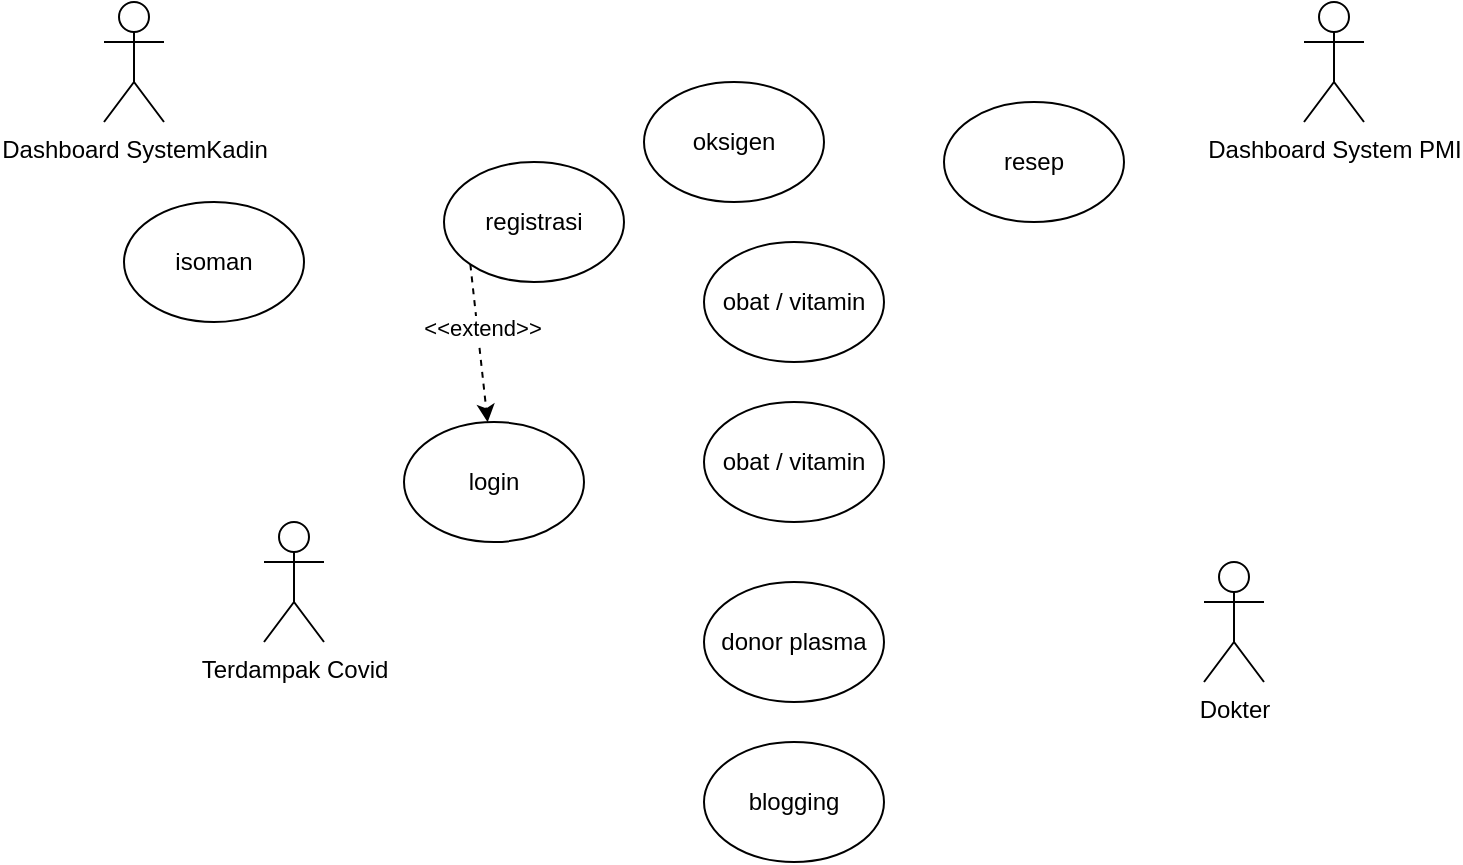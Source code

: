 <mxfile version="14.9.4" type="github" pages="3">
  <diagram id="iJ6jLngrEuT7TyVidgaP" name="Page-1">
    <mxGraphModel dx="813" dy="467" grid="1" gridSize="10" guides="1" tooltips="1" connect="1" arrows="1" fold="1" page="1" pageScale="1" pageWidth="850" pageHeight="1100" math="0" shadow="0">
      <root>
        <mxCell id="0" />
        <mxCell id="1" parent="0" />
        <mxCell id="euWpbPwIzWHLshZb7TOZ-4" value="&lt;div&gt;donor plasma&lt;/div&gt;" style="ellipse;whiteSpace=wrap;html=1;" parent="1" vertex="1">
          <mxGeometry x="400" y="590" width="90" height="60" as="geometry" />
        </mxCell>
        <mxCell id="euWpbPwIzWHLshZb7TOZ-6" value="&lt;div&gt;blogging&lt;/div&gt;" style="ellipse;whiteSpace=wrap;html=1;" parent="1" vertex="1">
          <mxGeometry x="400" y="670" width="90" height="60" as="geometry" />
        </mxCell>
        <mxCell id="euWpbPwIzWHLshZb7TOZ-7" value="Dokter" style="shape=umlActor;verticalLabelPosition=bottom;verticalAlign=top;html=1;outlineConnect=0;" parent="1" vertex="1">
          <mxGeometry x="650" y="580" width="30" height="60" as="geometry" />
        </mxCell>
        <mxCell id="euWpbPwIzWHLshZb7TOZ-9" value="login" style="ellipse;whiteSpace=wrap;html=1;" parent="1" vertex="1">
          <mxGeometry x="250" y="510" width="90" height="60" as="geometry" />
        </mxCell>
        <mxCell id="euWpbPwIzWHLshZb7TOZ-21" value="isoman" style="ellipse;whiteSpace=wrap;html=1;" parent="1" vertex="1">
          <mxGeometry x="110" y="400" width="90" height="60" as="geometry" />
        </mxCell>
        <mxCell id="euWpbPwIzWHLshZb7TOZ-24" value="&lt;div&gt;resep&lt;/div&gt;" style="ellipse;whiteSpace=wrap;html=1;" parent="1" vertex="1">
          <mxGeometry x="520" y="350" width="90" height="60" as="geometry" />
        </mxCell>
        <mxCell id="euWpbPwIzWHLshZb7TOZ-42" value="&lt;div&gt;&amp;lt;&amp;lt;extend&amp;gt;&amp;gt;&lt;/div&gt;" style="edgeStyle=none;rounded=0;orthogonalLoop=1;jettySize=auto;html=1;exitX=0;exitY=1;exitDx=0;exitDy=0;dashed=1;endArrow=classic;endFill=1;" parent="1" source="euWpbPwIzWHLshZb7TOZ-31" target="euWpbPwIzWHLshZb7TOZ-9" edge="1">
          <mxGeometry x="-0.181" y="2" relative="1" as="geometry">
            <mxPoint as="offset" />
          </mxGeometry>
        </mxCell>
        <mxCell id="euWpbPwIzWHLshZb7TOZ-31" value="registrasi" style="ellipse;whiteSpace=wrap;html=1;" parent="1" vertex="1">
          <mxGeometry x="270" y="380" width="90" height="60" as="geometry" />
        </mxCell>
        <mxCell id="euWpbPwIzWHLshZb7TOZ-44" value="Terdampak Covid" style="shape=umlActor;verticalLabelPosition=bottom;verticalAlign=top;html=1;outlineConnect=0;" parent="1" vertex="1">
          <mxGeometry x="180" y="560" width="30" height="60" as="geometry" />
        </mxCell>
        <mxCell id="euWpbPwIzWHLshZb7TOZ-45" value="oksigen" style="ellipse;whiteSpace=wrap;html=1;" parent="1" vertex="1">
          <mxGeometry x="370" y="340" width="90" height="60" as="geometry" />
        </mxCell>
        <mxCell id="euWpbPwIzWHLshZb7TOZ-46" value="obat / vitamin" style="ellipse;whiteSpace=wrap;html=1;" parent="1" vertex="1">
          <mxGeometry x="400" y="420" width="90" height="60" as="geometry" />
        </mxCell>
        <mxCell id="euWpbPwIzWHLshZb7TOZ-47" value="obat / vitamin" style="ellipse;whiteSpace=wrap;html=1;" parent="1" vertex="1">
          <mxGeometry x="400" y="500" width="90" height="60" as="geometry" />
        </mxCell>
        <mxCell id="QXPTFTR0zTqJFNB4aEZn-5" value="Dashboard SystemKadin" style="shape=umlActor;verticalLabelPosition=bottom;verticalAlign=top;html=1;outlineConnect=0;" vertex="1" parent="1">
          <mxGeometry x="100" y="300" width="30" height="60" as="geometry" />
        </mxCell>
        <mxCell id="QXPTFTR0zTqJFNB4aEZn-6" value="Dashboard System PMI" style="shape=umlActor;verticalLabelPosition=bottom;verticalAlign=top;html=1;outlineConnect=0;" vertex="1" parent="1">
          <mxGeometry x="700" y="300" width="30" height="60" as="geometry" />
        </mxCell>
      </root>
    </mxGraphModel>
  </diagram>
  <diagram id="1ofl6u1_IwS0ElSdwM5o" name="Milestone">
    <mxGraphModel dx="1422" dy="818" grid="1" gridSize="10" guides="1" tooltips="1" connect="1" arrows="1" fold="1" page="1" pageScale="1" pageWidth="850" pageHeight="1100" math="0" shadow="0">
      <root>
        <mxCell id="hjYKCw0qNMvTAOceUA1_-0" />
        <mxCell id="hjYKCw0qNMvTAOceUA1_-1" parent="hjYKCw0qNMvTAOceUA1_-0" />
        <mxCell id="qVU9MpajtQrq7nqdo5in-29" value="" style="rounded=0;whiteSpace=wrap;html=1;" vertex="1" parent="hjYKCw0qNMvTAOceUA1_-1">
          <mxGeometry x="99" y="379" width="630" height="330" as="geometry" />
        </mxCell>
        <mxCell id="qVU9MpajtQrq7nqdo5in-22" value="" style="rounded=0;whiteSpace=wrap;html=1;" vertex="1" parent="hjYKCw0qNMvTAOceUA1_-1">
          <mxGeometry x="100" y="70" width="630" height="280" as="geometry" />
        </mxCell>
        <mxCell id="NmHF6i-FlGZux0a9F2iZ-0" style="edgeStyle=orthogonalEdgeStyle;curved=1;rounded=0;orthogonalLoop=1;jettySize=auto;html=1;exitX=0.5;exitY=0.5;exitDx=0;exitDy=0;exitPerimeter=0;" edge="1" parent="hjYKCw0qNMvTAOceUA1_-1" source="NmHF6i-FlGZux0a9F2iZ-1" target="NmHF6i-FlGZux0a9F2iZ-9">
          <mxGeometry relative="1" as="geometry" />
        </mxCell>
        <mxCell id="NmHF6i-FlGZux0a9F2iZ-1" value="&lt;div&gt;Penyintas Covid&lt;/div&gt;&lt;div&gt;&lt;br&gt;&lt;/div&gt;" style="shape=umlActor;verticalLabelPosition=bottom;verticalAlign=top;html=1;outlineConnect=0;" vertex="1" parent="hjYKCw0qNMvTAOceUA1_-1">
          <mxGeometry x="170" y="90" width="30" height="60" as="geometry" />
        </mxCell>
        <mxCell id="NmHF6i-FlGZux0a9F2iZ-2" style="edgeStyle=orthogonalEdgeStyle;curved=1;rounded=0;orthogonalLoop=1;jettySize=auto;html=1;exitX=0.5;exitY=0.5;exitDx=0;exitDy=0;exitPerimeter=0;entryX=0;entryY=0.5;entryDx=0;entryDy=0;" edge="1" parent="hjYKCw0qNMvTAOceUA1_-1" source="NmHF6i-FlGZux0a9F2iZ-4" target="NmHF6i-FlGZux0a9F2iZ-11">
          <mxGeometry relative="1" as="geometry" />
        </mxCell>
        <mxCell id="NmHF6i-FlGZux0a9F2iZ-3" style="edgeStyle=orthogonalEdgeStyle;curved=1;rounded=0;orthogonalLoop=1;jettySize=auto;html=1;exitX=0.5;exitY=0.5;exitDx=0;exitDy=0;exitPerimeter=0;entryX=0;entryY=0.5;entryDx=0;entryDy=0;" edge="1" parent="hjYKCw0qNMvTAOceUA1_-1" source="NmHF6i-FlGZux0a9F2iZ-4" target="NmHF6i-FlGZux0a9F2iZ-12">
          <mxGeometry relative="1" as="geometry" />
        </mxCell>
        <mxCell id="NmHF6i-FlGZux0a9F2iZ-4" value="Visitor" style="shape=umlActor;verticalLabelPosition=bottom;verticalAlign=top;html=1;outlineConnect=0;" vertex="1" parent="hjYKCw0qNMvTAOceUA1_-1">
          <mxGeometry x="170" y="190" width="30" height="60" as="geometry" />
        </mxCell>
        <mxCell id="NmHF6i-FlGZux0a9F2iZ-5" style="edgeStyle=orthogonalEdgeStyle;curved=1;rounded=0;orthogonalLoop=1;jettySize=auto;html=1;exitX=0.5;exitY=0.5;exitDx=0;exitDy=0;exitPerimeter=0;entryX=1;entryY=0.5;entryDx=0;entryDy=0;" edge="1" parent="hjYKCw0qNMvTAOceUA1_-1" source="NmHF6i-FlGZux0a9F2iZ-7" target="NmHF6i-FlGZux0a9F2iZ-12">
          <mxGeometry relative="1" as="geometry" />
        </mxCell>
        <mxCell id="NmHF6i-FlGZux0a9F2iZ-6" style="edgeStyle=orthogonalEdgeStyle;curved=1;rounded=0;orthogonalLoop=1;jettySize=auto;html=1;exitX=0.5;exitY=0.5;exitDx=0;exitDy=0;exitPerimeter=0;" edge="1" parent="hjYKCw0qNMvTAOceUA1_-1" source="NmHF6i-FlGZux0a9F2iZ-7" target="NmHF6i-FlGZux0a9F2iZ-11">
          <mxGeometry relative="1" as="geometry" />
        </mxCell>
        <mxCell id="qVU9MpajtQrq7nqdo5in-2" style="edgeStyle=orthogonalEdgeStyle;curved=1;rounded=0;orthogonalLoop=1;jettySize=auto;html=1;exitX=0.5;exitY=0.5;exitDx=0;exitDy=0;exitPerimeter=0;entryX=1;entryY=0.5;entryDx=0;entryDy=0;" edge="1" parent="hjYKCw0qNMvTAOceUA1_-1" source="NmHF6i-FlGZux0a9F2iZ-7" target="qVU9MpajtQrq7nqdo5in-1">
          <mxGeometry relative="1" as="geometry" />
        </mxCell>
        <mxCell id="NmHF6i-FlGZux0a9F2iZ-7" value="Operator" style="shape=umlActor;verticalLabelPosition=bottom;verticalAlign=top;html=1;outlineConnect=0;" vertex="1" parent="hjYKCw0qNMvTAOceUA1_-1">
          <mxGeometry x="630" y="190" width="30" height="60" as="geometry" />
        </mxCell>
        <mxCell id="NmHF6i-FlGZux0a9F2iZ-8" style="edgeStyle=orthogonalEdgeStyle;curved=1;rounded=0;orthogonalLoop=1;jettySize=auto;html=1;exitX=0.5;exitY=1;exitDx=0;exitDy=0;" edge="1" parent="hjYKCw0qNMvTAOceUA1_-1" source="NmHF6i-FlGZux0a9F2iZ-9" target="NmHF6i-FlGZux0a9F2iZ-11">
          <mxGeometry relative="1" as="geometry" />
        </mxCell>
        <mxCell id="NmHF6i-FlGZux0a9F2iZ-9" value="Data Diri" style="ellipse;whiteSpace=wrap;html=1;" vertex="1" parent="hjYKCw0qNMvTAOceUA1_-1">
          <mxGeometry x="370" y="90" width="90" height="60" as="geometry" />
        </mxCell>
        <mxCell id="NmHF6i-FlGZux0a9F2iZ-10" style="edgeStyle=orthogonalEdgeStyle;curved=1;rounded=0;orthogonalLoop=1;jettySize=auto;html=1;exitX=0.5;exitY=1;exitDx=0;exitDy=0;" edge="1" parent="hjYKCw0qNMvTAOceUA1_-1" source="NmHF6i-FlGZux0a9F2iZ-11" target="NmHF6i-FlGZux0a9F2iZ-12">
          <mxGeometry relative="1" as="geometry" />
        </mxCell>
        <mxCell id="NmHF6i-FlGZux0a9F2iZ-11" value="List Penyintas" style="ellipse;whiteSpace=wrap;html=1;" vertex="1" parent="hjYKCw0qNMvTAOceUA1_-1">
          <mxGeometry x="370" y="190" width="90" height="60" as="geometry" />
        </mxCell>
        <mxCell id="qVU9MpajtQrq7nqdo5in-32" style="edgeStyle=orthogonalEdgeStyle;curved=1;rounded=0;orthogonalLoop=1;jettySize=auto;html=1;exitX=0.5;exitY=1;exitDx=0;exitDy=0;" edge="1" parent="hjYKCw0qNMvTAOceUA1_-1" source="NmHF6i-FlGZux0a9F2iZ-12" target="qVU9MpajtQrq7nqdo5in-1">
          <mxGeometry relative="1" as="geometry" />
        </mxCell>
        <mxCell id="NmHF6i-FlGZux0a9F2iZ-12" value="Permintaan Donor" style="ellipse;whiteSpace=wrap;html=1;" vertex="1" parent="hjYKCw0qNMvTAOceUA1_-1">
          <mxGeometry x="370" y="280" width="90" height="60" as="geometry" />
        </mxCell>
        <mxCell id="qVU9MpajtQrq7nqdo5in-16" style="edgeStyle=orthogonalEdgeStyle;curved=1;rounded=0;orthogonalLoop=1;jettySize=auto;html=1;exitX=0.5;exitY=0.5;exitDx=0;exitDy=0;exitPerimeter=0;entryX=0;entryY=0.5;entryDx=0;entryDy=0;" edge="1" parent="hjYKCw0qNMvTAOceUA1_-1" source="CQZwykm-fRkHVhptAm5p-0" target="qVU9MpajtQrq7nqdo5in-14">
          <mxGeometry relative="1" as="geometry" />
        </mxCell>
        <mxCell id="CQZwykm-fRkHVhptAm5p-0" value="Kadin" style="shape=umlActor;verticalLabelPosition=bottom;verticalAlign=top;html=1;outlineConnect=0;" vertex="1" parent="hjYKCw0qNMvTAOceUA1_-1">
          <mxGeometry x="180" y="619" width="30" height="60" as="geometry" />
        </mxCell>
        <mxCell id="qVU9MpajtQrq7nqdo5in-17" style="edgeStyle=orthogonalEdgeStyle;curved=1;rounded=0;orthogonalLoop=1;jettySize=auto;html=1;exitX=0.5;exitY=0.5;exitDx=0;exitDy=0;exitPerimeter=0;" edge="1" parent="hjYKCw0qNMvTAOceUA1_-1" source="qVU9MpajtQrq7nqdo5in-0" target="qVU9MpajtQrq7nqdo5in-14">
          <mxGeometry relative="1" as="geometry" />
        </mxCell>
        <mxCell id="qVU9MpajtQrq7nqdo5in-0" value="PMI" style="shape=umlActor;verticalLabelPosition=bottom;verticalAlign=top;html=1;outlineConnect=0;" vertex="1" parent="hjYKCw0qNMvTAOceUA1_-1">
          <mxGeometry x="640" y="619" width="30" height="60" as="geometry" />
        </mxCell>
        <mxCell id="qVU9MpajtQrq7nqdo5in-9" style="edgeStyle=orthogonalEdgeStyle;curved=1;rounded=0;orthogonalLoop=1;jettySize=auto;html=1;exitX=0.5;exitY=1;exitDx=0;exitDy=0;entryX=0.5;entryY=0;entryDx=0;entryDy=0;" edge="1" parent="hjYKCw0qNMvTAOceUA1_-1" source="qVU9MpajtQrq7nqdo5in-1" target="qVU9MpajtQrq7nqdo5in-5">
          <mxGeometry relative="1" as="geometry" />
        </mxCell>
        <mxCell id="qVU9MpajtQrq7nqdo5in-10" style="edgeStyle=orthogonalEdgeStyle;curved=1;rounded=0;orthogonalLoop=1;jettySize=auto;html=1;exitX=0.5;exitY=1;exitDx=0;exitDy=0;entryX=0.5;entryY=0;entryDx=0;entryDy=0;" edge="1" parent="hjYKCw0qNMvTAOceUA1_-1" source="qVU9MpajtQrq7nqdo5in-1" target="qVU9MpajtQrq7nqdo5in-7">
          <mxGeometry relative="1" as="geometry" />
        </mxCell>
        <mxCell id="qVU9MpajtQrq7nqdo5in-11" style="edgeStyle=orthogonalEdgeStyle;curved=1;rounded=0;orthogonalLoop=1;jettySize=auto;html=1;exitX=0.5;exitY=1;exitDx=0;exitDy=0;" edge="1" parent="hjYKCw0qNMvTAOceUA1_-1" source="qVU9MpajtQrq7nqdo5in-1" target="qVU9MpajtQrq7nqdo5in-8">
          <mxGeometry relative="1" as="geometry" />
        </mxCell>
        <mxCell id="qVU9MpajtQrq7nqdo5in-1" value="Log Activity Pendonor" style="ellipse;whiteSpace=wrap;html=1;" vertex="1" parent="hjYKCw0qNMvTAOceUA1_-1">
          <mxGeometry x="370" y="389" width="90" height="60" as="geometry" />
        </mxCell>
        <mxCell id="qVU9MpajtQrq7nqdo5in-12" style="edgeStyle=orthogonalEdgeStyle;curved=1;rounded=0;orthogonalLoop=1;jettySize=auto;html=1;exitX=0.5;exitY=0.5;exitDx=0;exitDy=0;exitPerimeter=0;entryX=1;entryY=0.5;entryDx=0;entryDy=0;" edge="1" parent="hjYKCw0qNMvTAOceUA1_-1" source="qVU9MpajtQrq7nqdo5in-4" target="qVU9MpajtQrq7nqdo5in-1">
          <mxGeometry relative="1" as="geometry" />
        </mxCell>
        <mxCell id="qVU9MpajtQrq7nqdo5in-4" value="Petugas Lapangan PMI" style="shape=umlActor;verticalLabelPosition=bottom;verticalAlign=top;html=1;outlineConnect=0;" vertex="1" parent="hjYKCw0qNMvTAOceUA1_-1">
          <mxGeometry x="630" y="389" width="30" height="60" as="geometry" />
        </mxCell>
        <mxCell id="qVU9MpajtQrq7nqdo5in-18" style="edgeStyle=orthogonalEdgeStyle;curved=1;rounded=0;orthogonalLoop=1;jettySize=auto;html=1;exitX=0.5;exitY=1;exitDx=0;exitDy=0;entryX=0.5;entryY=0;entryDx=0;entryDy=0;" edge="1" parent="hjYKCw0qNMvTAOceUA1_-1" source="qVU9MpajtQrq7nqdo5in-5" target="qVU9MpajtQrq7nqdo5in-14">
          <mxGeometry relative="1" as="geometry" />
        </mxCell>
        <mxCell id="qVU9MpajtQrq7nqdo5in-5" value="Screening Form" style="ellipse;whiteSpace=wrap;html=1;" vertex="1" parent="hjYKCw0qNMvTAOceUA1_-1">
          <mxGeometry x="240" y="499" width="90" height="60" as="geometry" />
        </mxCell>
        <mxCell id="qVU9MpajtQrq7nqdo5in-21" style="edgeStyle=orthogonalEdgeStyle;curved=1;rounded=0;orthogonalLoop=1;jettySize=auto;html=1;exitX=0.5;exitY=1;exitDx=0;exitDy=0;" edge="1" parent="hjYKCw0qNMvTAOceUA1_-1" source="qVU9MpajtQrq7nqdo5in-7">
          <mxGeometry relative="1" as="geometry">
            <mxPoint x="415" y="619" as="targetPoint" />
          </mxGeometry>
        </mxCell>
        <mxCell id="qVU9MpajtQrq7nqdo5in-7" value="Samling Darah" style="ellipse;whiteSpace=wrap;html=1;" vertex="1" parent="hjYKCw0qNMvTAOceUA1_-1">
          <mxGeometry x="370" y="499" width="90" height="60" as="geometry" />
        </mxCell>
        <mxCell id="qVU9MpajtQrq7nqdo5in-20" style="edgeStyle=orthogonalEdgeStyle;curved=1;rounded=0;orthogonalLoop=1;jettySize=auto;html=1;exitX=0.5;exitY=1;exitDx=0;exitDy=0;" edge="1" parent="hjYKCw0qNMvTAOceUA1_-1" source="qVU9MpajtQrq7nqdo5in-8" target="qVU9MpajtQrq7nqdo5in-14">
          <mxGeometry relative="1" as="geometry" />
        </mxCell>
        <mxCell id="qVU9MpajtQrq7nqdo5in-8" value="Donor" style="ellipse;whiteSpace=wrap;html=1;" vertex="1" parent="hjYKCw0qNMvTAOceUA1_-1">
          <mxGeometry x="490" y="499" width="90" height="60" as="geometry" />
        </mxCell>
        <mxCell id="qVU9MpajtQrq7nqdo5in-14" value="Dashboard System" style="ellipse;whiteSpace=wrap;html=1;" vertex="1" parent="hjYKCw0qNMvTAOceUA1_-1">
          <mxGeometry x="370" y="619" width="90" height="60" as="geometry" />
        </mxCell>
        <mxCell id="qVU9MpajtQrq7nqdo5in-28" value="Milestone 1" style="text;html=1;strokeColor=none;fillColor=none;align=center;verticalAlign=middle;whiteSpace=wrap;rounded=0;" vertex="1" parent="hjYKCw0qNMvTAOceUA1_-1">
          <mxGeometry x="99" y="50" width="70" height="20" as="geometry" />
        </mxCell>
        <mxCell id="qVU9MpajtQrq7nqdo5in-30" value="Milestone 2" style="text;html=1;strokeColor=none;fillColor=none;align=center;verticalAlign=middle;whiteSpace=wrap;rounded=0;" vertex="1" parent="hjYKCw0qNMvTAOceUA1_-1">
          <mxGeometry x="99" y="359" width="70" height="20" as="geometry" />
        </mxCell>
      </root>
    </mxGraphModel>
  </diagram>
  <diagram id="w1c0MZpOYOxMGvj3yCyP" name="Data">
    <mxGraphModel dx="1422" dy="818" grid="1" gridSize="10" guides="1" tooltips="1" connect="1" arrows="1" fold="1" page="1" pageScale="1" pageWidth="850" pageHeight="1100" math="0" shadow="0">
      <root>
        <mxCell id="asgqflWe2kBoUsXMXQ-c-0" />
        <mxCell id="asgqflWe2kBoUsXMXQ-c-1" parent="asgqflWe2kBoUsXMXQ-c-0" />
        <mxCell id="asgqflWe2kBoUsXMXQ-c-10" value="Data Penyintas" style="swimlane;fontStyle=0;childLayout=stackLayout;horizontal=1;startSize=26;horizontalStack=0;resizeParent=1;resizeParentMax=0;resizeLast=0;collapsible=1;marginBottom=0;" vertex="1" parent="asgqflWe2kBoUsXMXQ-c-1">
          <mxGeometry x="150" y="150" width="190" height="182" as="geometry" />
        </mxCell>
        <mxCell id="asgqflWe2kBoUsXMXQ-c-11" value="Nama" style="text;strokeColor=none;fillColor=none;align=left;verticalAlign=top;spacingLeft=4;spacingRight=4;overflow=hidden;rotatable=0;points=[[0,0.5],[1,0.5]];portConstraint=eastwest;" vertex="1" parent="asgqflWe2kBoUsXMXQ-c-10">
          <mxGeometry y="26" width="190" height="26" as="geometry" />
        </mxCell>
        <mxCell id="asgqflWe2kBoUsXMXQ-c-12" value="Tanggal Lahir" style="text;strokeColor=none;fillColor=none;align=left;verticalAlign=top;spacingLeft=4;spacingRight=4;overflow=hidden;rotatable=0;points=[[0,0.5],[1,0.5]];portConstraint=eastwest;" vertex="1" parent="asgqflWe2kBoUsXMXQ-c-10">
          <mxGeometry y="52" width="190" height="26" as="geometry" />
        </mxCell>
        <mxCell id="asgqflWe2kBoUsXMXQ-c-13" value="Alamat (Prov, Kota, Kec, Kel)" style="text;strokeColor=none;fillColor=none;align=left;verticalAlign=top;spacingLeft=4;spacingRight=4;overflow=hidden;rotatable=0;points=[[0,0.5],[1,0.5]];portConstraint=eastwest;" vertex="1" parent="asgqflWe2kBoUsXMXQ-c-10">
          <mxGeometry y="78" width="190" height="26" as="geometry" />
        </mxCell>
        <mxCell id="asgqflWe2kBoUsXMXQ-c-14" value="Kontak (email / wa)" style="text;strokeColor=none;fillColor=none;align=left;verticalAlign=top;spacingLeft=4;spacingRight=4;overflow=hidden;rotatable=0;points=[[0,0.5],[1,0.5]];portConstraint=eastwest;" vertex="1" parent="asgqflWe2kBoUsXMXQ-c-10">
          <mxGeometry y="104" width="190" height="26" as="geometry" />
        </mxCell>
        <mxCell id="asgqflWe2kBoUsXMXQ-c-15" value="Waktu Terpapar" style="text;strokeColor=none;fillColor=none;align=left;verticalAlign=top;spacingLeft=4;spacingRight=4;overflow=hidden;rotatable=0;points=[[0,0.5],[1,0.5]];portConstraint=eastwest;" vertex="1" parent="asgqflWe2kBoUsXMXQ-c-10">
          <mxGeometry y="130" width="190" height="26" as="geometry" />
        </mxCell>
        <mxCell id="asgqflWe2kBoUsXMXQ-c-22" value="Golongan Darah" style="text;strokeColor=none;fillColor=none;align=left;verticalAlign=top;spacingLeft=4;spacingRight=4;overflow=hidden;rotatable=0;points=[[0,0.5],[1,0.5]];portConstraint=eastwest;" vertex="1" parent="asgqflWe2kBoUsXMXQ-c-10">
          <mxGeometry y="156" width="190" height="26" as="geometry" />
        </mxCell>
        <mxCell id="asgqflWe2kBoUsXMXQ-c-16" value="Data Penerima Donor" style="swimlane;fontStyle=0;childLayout=stackLayout;horizontal=1;startSize=26;horizontalStack=0;resizeParent=1;resizeParentMax=0;resizeLast=0;collapsible=1;marginBottom=0;" vertex="1" parent="asgqflWe2kBoUsXMXQ-c-1">
          <mxGeometry x="410" y="150" width="190" height="208" as="geometry" />
        </mxCell>
        <mxCell id="asgqflWe2kBoUsXMXQ-c-17" value="Nama" style="text;strokeColor=none;fillColor=none;align=left;verticalAlign=top;spacingLeft=4;spacingRight=4;overflow=hidden;rotatable=0;points=[[0,0.5],[1,0.5]];portConstraint=eastwest;" vertex="1" parent="asgqflWe2kBoUsXMXQ-c-16">
          <mxGeometry y="26" width="190" height="26" as="geometry" />
        </mxCell>
        <mxCell id="asgqflWe2kBoUsXMXQ-c-18" value="Tanggal Lahir" style="text;strokeColor=none;fillColor=none;align=left;verticalAlign=top;spacingLeft=4;spacingRight=4;overflow=hidden;rotatable=0;points=[[0,0.5],[1,0.5]];portConstraint=eastwest;" vertex="1" parent="asgqflWe2kBoUsXMXQ-c-16">
          <mxGeometry y="52" width="190" height="26" as="geometry" />
        </mxCell>
        <mxCell id="asgqflWe2kBoUsXMXQ-c-19" value="Faskes" style="text;strokeColor=none;fillColor=none;align=left;verticalAlign=top;spacingLeft=4;spacingRight=4;overflow=hidden;rotatable=0;points=[[0,0.5],[1,0.5]];portConstraint=eastwest;" vertex="1" parent="asgqflWe2kBoUsXMXQ-c-16">
          <mxGeometry y="78" width="190" height="26" as="geometry" />
        </mxCell>
        <mxCell id="asgqflWe2kBoUsXMXQ-c-20" value="Kontak (email / wa)" style="text;strokeColor=none;fillColor=none;align=left;verticalAlign=top;spacingLeft=4;spacingRight=4;overflow=hidden;rotatable=0;points=[[0,0.5],[1,0.5]];portConstraint=eastwest;" vertex="1" parent="asgqflWe2kBoUsXMXQ-c-16">
          <mxGeometry y="104" width="190" height="26" as="geometry" />
        </mxCell>
        <mxCell id="asgqflWe2kBoUsXMXQ-c-21" value="Alamat&#xa;" style="text;strokeColor=none;fillColor=none;align=left;verticalAlign=top;spacingLeft=4;spacingRight=4;overflow=hidden;rotatable=0;points=[[0,0.5],[1,0.5]];portConstraint=eastwest;" vertex="1" parent="asgqflWe2kBoUsXMXQ-c-16">
          <mxGeometry y="130" width="190" height="26" as="geometry" />
        </mxCell>
        <mxCell id="asgqflWe2kBoUsXMXQ-c-23" value="Golongan Darah" style="text;strokeColor=none;fillColor=none;align=left;verticalAlign=top;spacingLeft=4;spacingRight=4;overflow=hidden;rotatable=0;points=[[0,0.5],[1,0.5]];portConstraint=eastwest;" vertex="1" parent="asgqflWe2kBoUsXMXQ-c-16">
          <mxGeometry y="156" width="190" height="26" as="geometry" />
        </mxCell>
        <mxCell id="asgqflWe2kBoUsXMXQ-c-24" value="Waktu Terpapar" style="text;strokeColor=none;fillColor=none;align=left;verticalAlign=top;spacingLeft=4;spacingRight=4;overflow=hidden;rotatable=0;points=[[0,0.5],[1,0.5]];portConstraint=eastwest;" vertex="1" parent="asgqflWe2kBoUsXMXQ-c-16">
          <mxGeometry y="182" width="190" height="26" as="geometry" />
        </mxCell>
      </root>
    </mxGraphModel>
  </diagram>
</mxfile>

